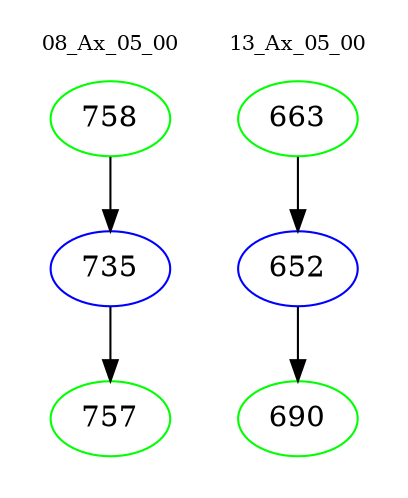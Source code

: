 digraph{
subgraph cluster_0 {
color = white
label = "08_Ax_05_00";
fontsize=10;
T0_758 [label="758", color="green"]
T0_758 -> T0_735 [color="black"]
T0_735 [label="735", color="blue"]
T0_735 -> T0_757 [color="black"]
T0_757 [label="757", color="green"]
}
subgraph cluster_1 {
color = white
label = "13_Ax_05_00";
fontsize=10;
T1_663 [label="663", color="green"]
T1_663 -> T1_652 [color="black"]
T1_652 [label="652", color="blue"]
T1_652 -> T1_690 [color="black"]
T1_690 [label="690", color="green"]
}
}
